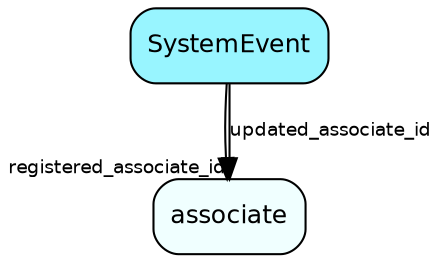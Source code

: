 digraph SystemEvent  {
node [shape = box style="rounded, filled" fontname = "Helvetica" fontsize = "12" ]
edge [fontname = "Helvetica" fontsize = "9"]

SystemEvent[fillcolor = "cadetblue1"]
associate[fillcolor = "azure1"]
SystemEvent -> associate [headlabel = "registered_associate_id"]
SystemEvent -> associate [label = "updated_associate_id"]
}
